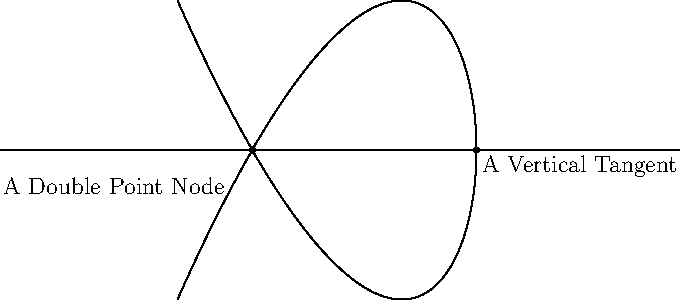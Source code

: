 size(12cm,8cm);
import contour;
import graph;
xaxis();

real f(real x, real y) {return y^2-(1-x)*(2+x)^2;}
draw(contour(f,(-3,-2),(2,2),new real[] {0}));

dot((1,0));
dot((-2,0));

label("A Vertical Tangent",(1,0),SE);
label("A Double Point Node",(-2.3,-0.3),SW);
